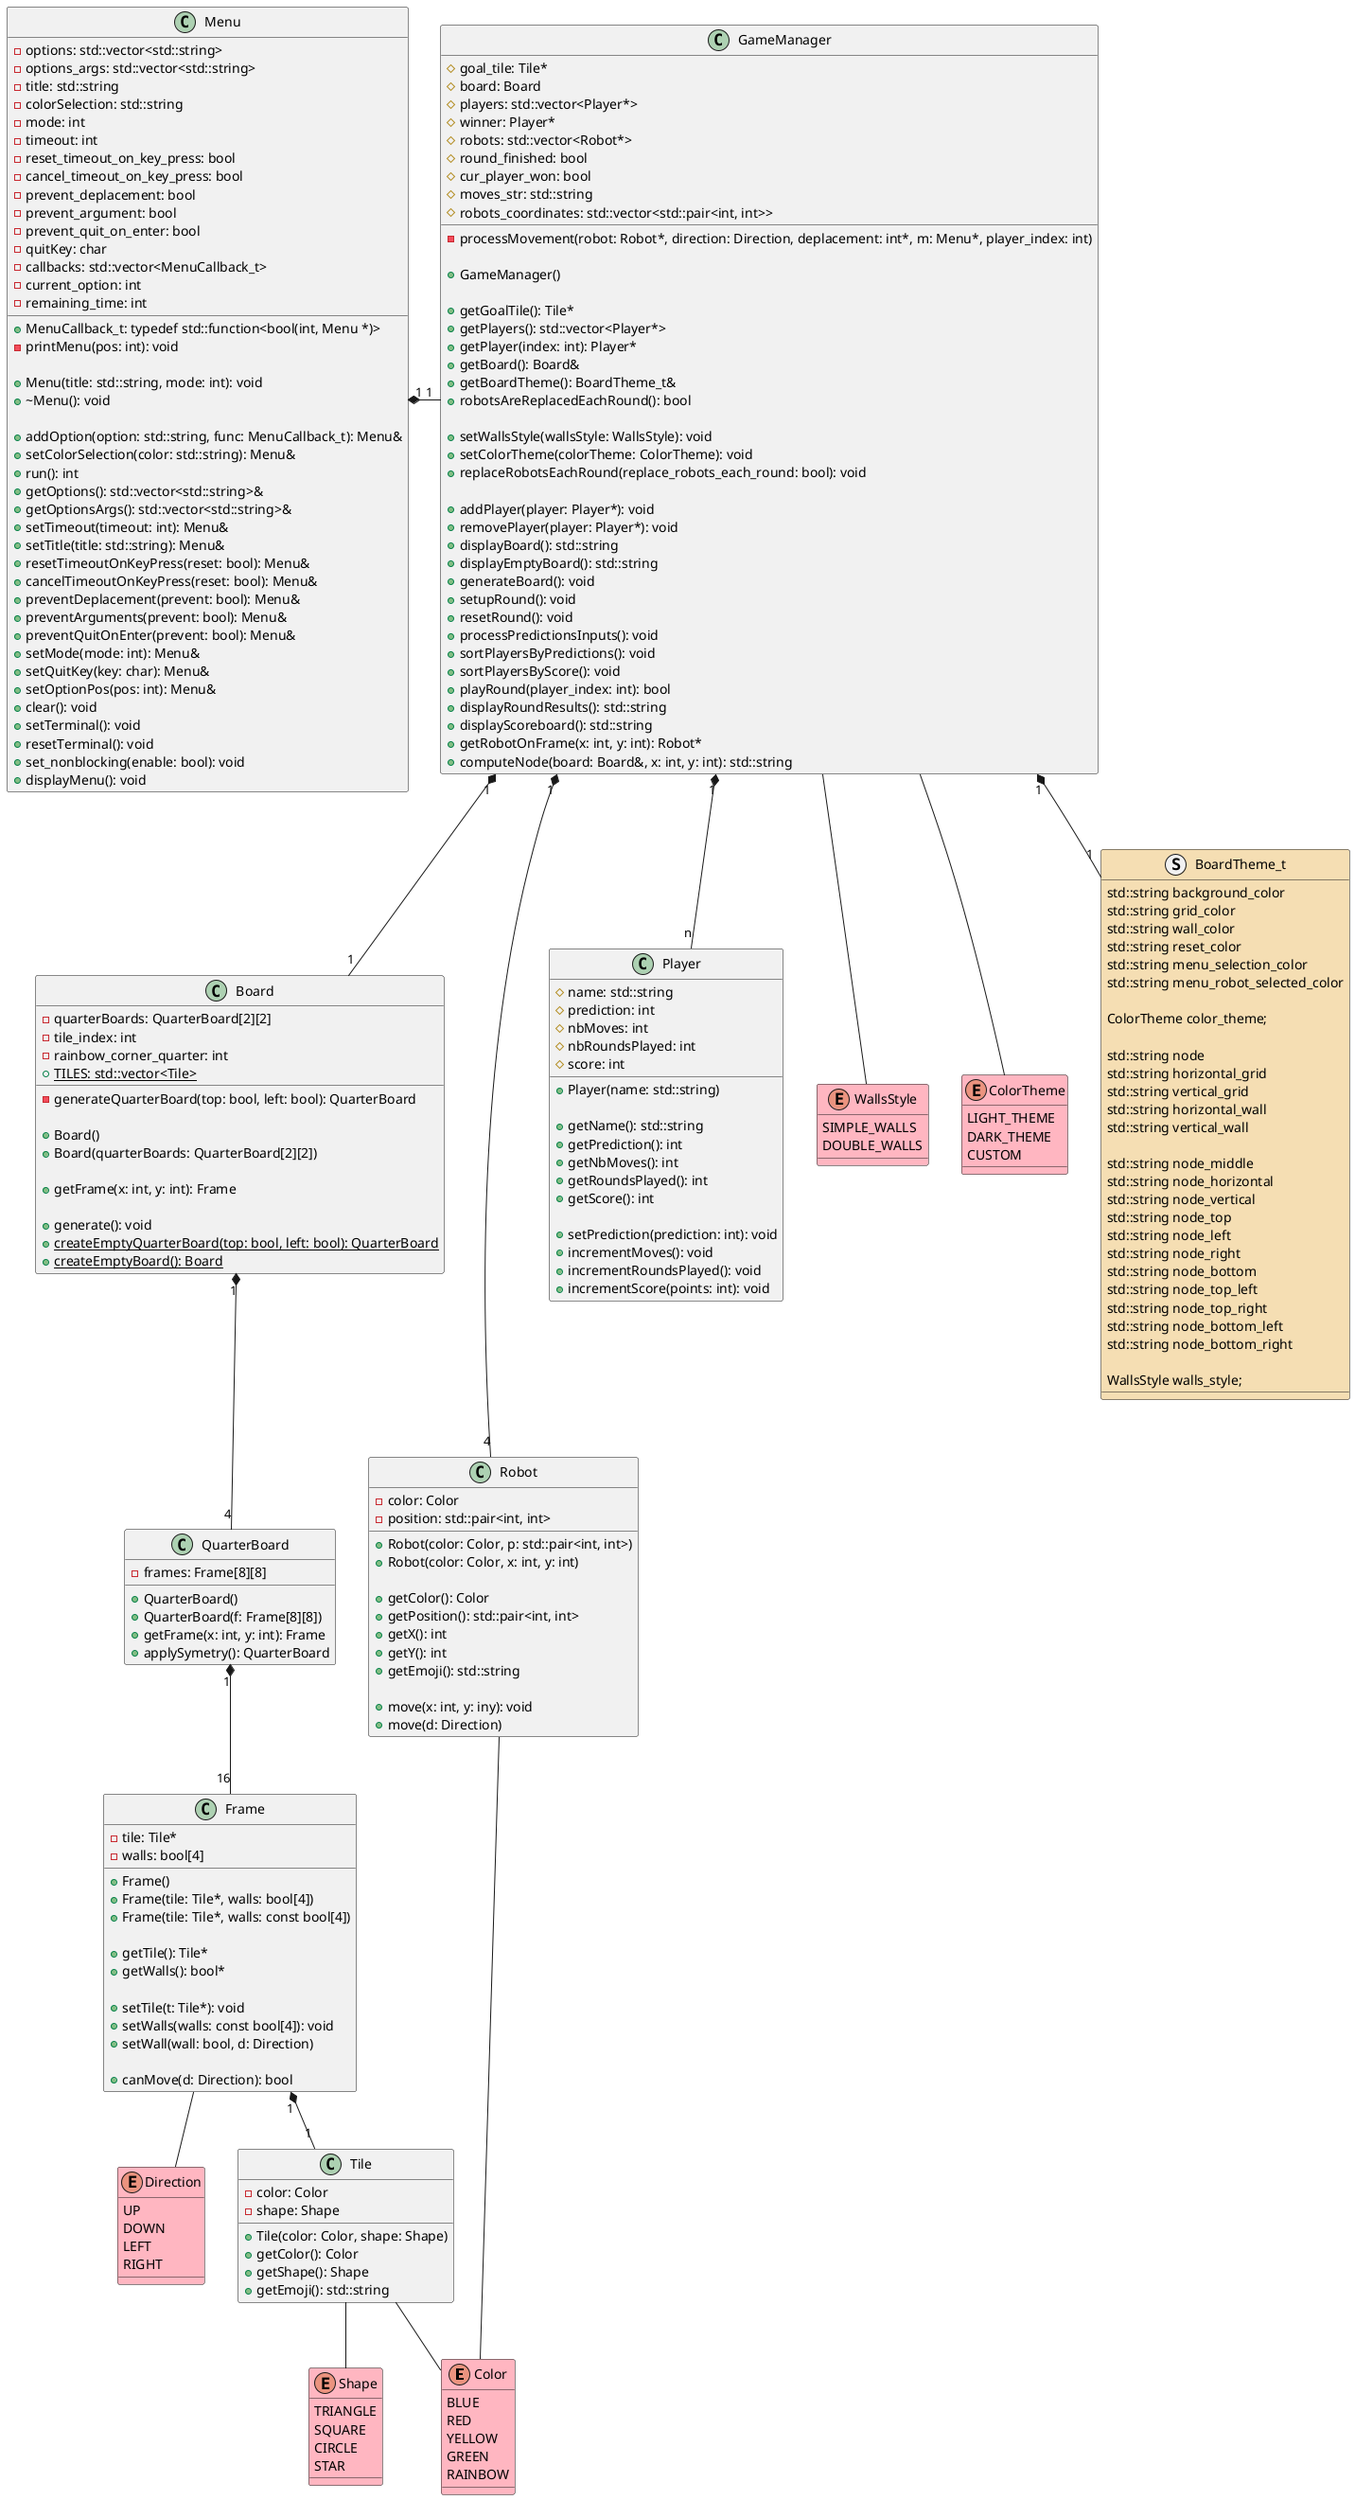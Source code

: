 @startuml class_diagram

skinparam enum {
    BackgroundColor #Tomato
}

enum Color #LightPink {
    BLUE
    RED
    YELLOW
    GREEN
    RAINBOW
}

enum Shape #LightPink {
    TRIANGLE
    SQUARE
    CIRCLE
    STAR
}

enum Direction #LightPink {
    UP
    DOWN
    LEFT
    RIGHT
}

class Tile {
    - color: Color
    - shape: Shape
    + Tile(color: Color, shape: Shape)
    + getColor(): Color
    + getShape(): Shape
    + getEmoji(): std::string
}

class Frame {
    - tile: Tile*
    - walls: bool[4]

    + Frame()
    + Frame(tile: Tile*, walls: bool[4])
    + Frame(tile: Tile*, walls: const bool[4])

    + getTile(): Tile*
    + getWalls(): bool*

    + setTile(t: Tile*): void
    + setWalls(walls: const bool[4]): void
    + setWall(wall: bool, d: Direction)

    + canMove(d: Direction): bool
}

class QuarterBoard {
    - frames: Frame[8][8]
    
    + QuarterBoard()
    + QuarterBoard(f: Frame[8][8])
    + getFrame(x: int, y: int): Frame
    + applySymetry(): QuarterBoard
}

class Board {
    - quarterBoards: QuarterBoard[2][2]
    - tile_index: int
    - rainbow_corner_quarter: int
    + {static} TILES: std::vector<Tile>

    - generateQuarterBoard(top: bool, left: bool): QuarterBoard

    + Board()
    + Board(quarterBoards: QuarterBoard[2][2])

    + getFrame(x: int, y: int): Frame

    + generate(): void
    + {static} createEmptyQuarterBoard(top: bool, left: bool): QuarterBoard
    + {static} createEmptyBoard(): Board
}

class Robot {
    - color: Color
    - position: std::pair<int, int>

    + Robot(color: Color, p: std::pair<int, int>)
    + Robot(color: Color, x: int, y: int)

    + getColor(): Color
    + getPosition(): std::pair<int, int>
    + getX(): int
    + getY(): int
    + getEmoji(): std::string

    + move(x: int, y: iny): void
    + move(d: Direction)
}

class Player {
    # name: std::string
    # prediction: int
    # nbMoves: int
    # nbRoundsPlayed: int
    # score: int

    + Player(name: std::string)

    + getName(): std::string
    + getPrediction(): int
    + getNbMoves(): int
    + getRoundsPlayed(): int
    + getScore(): int
    
    + setPrediction(prediction: int): void
    + incrementMoves(): void
    + incrementRoundsPlayed(): void
    + incrementScore(points: int): void
}

class GameManager {
    # goal_tile: Tile*
    # board: Board
    # players: std::vector<Player*>
    # winner: Player*
    # robots: std::vector<Robot*>
    # round_finished: bool
    # cur_player_won: bool
    # moves_str: std::string
    # robots_coordinates: std::vector<std::pair<int, int>>

    - processMovement(robot: Robot*, direction: Direction, deplacement: int*, m: Menu*, player_index: int)

    + GameManager()

    + getGoalTile(): Tile*
    + getPlayers(): std::vector<Player*>
    + getPlayer(index: int): Player*
    + getBoard(): Board&
    + getBoardTheme(): BoardTheme_t&
    + robotsAreReplacedEachRound(): bool

    + setWallsStyle(wallsStyle: WallsStyle): void
    + setColorTheme(colorTheme: ColorTheme): void
    + replaceRobotsEachRound(replace_robots_each_round: bool): void

    + addPlayer(player: Player*): void
    + removePlayer(player: Player*): void
    + displayBoard(): std::string
    + displayEmptyBoard(): std::string
    + generateBoard(): void
    + setupRound(): void
    + resetRound(): void
    + processPredictionsInputs(): void
    + sortPlayersByPredictions(): void
    + sortPlayersByScore(): void
    + playRound(player_index: int): bool
    + displayRoundResults(): std::string
    + displayScoreboard(): std::string
    + getRobotOnFrame(x: int, y: int): Robot*
    + computeNode(board: Board&, x: int, y: int): std::string
}

class Menu {
    + MenuCallback_t: typedef std::function<bool(int, Menu *)>
    - options: std::vector<std::string>
    - options_args: std::vector<std::string>
    - title: std::string
    - colorSelection: std::string
    - mode: int
    - timeout: int
    - reset_timeout_on_key_press: bool
    - cancel_timeout_on_key_press: bool
    - prevent_deplacement: bool
    - prevent_argument: bool
    - prevent_quit_on_enter: bool
    - quitKey: char
    - callbacks: std::vector<MenuCallback_t>
    - current_option: int
    - remaining_time: int

    - printMenu(pos: int): void

    + Menu(title: std::string, mode: int): void
    + ~Menu(): void

    + addOption(option: std::string, func: MenuCallback_t): Menu&
    + setColorSelection(color: std::string): Menu&
    + run(): int
    + getOptions(): std::vector<std::string>&
    + getOptionsArgs(): std::vector<std::string>&
    + setTimeout(timeout: int): Menu&
    + setTitle(title: std::string): Menu&
    + resetTimeoutOnKeyPress(reset: bool): Menu&
    + cancelTimeoutOnKeyPress(reset: bool): Menu&
    + preventDeplacement(prevent: bool): Menu&
    + preventArguments(prevent: bool): Menu&
    + preventQuitOnEnter(prevent: bool): Menu&
    + setMode(mode: int): Menu&
    + setQuitKey(key: char): Menu&
    + setOptionPos(pos: int): Menu&
    + clear(): void
    + setTerminal(): void
    + resetTerminal(): void
    + set_nonblocking(enable: bool): void
    + displayMenu(): void

}

enum WallsStyle #LightPink {
    SIMPLE_WALLS
    DOUBLE_WALLS
}

enum ColorTheme #LightPink {
    LIGHT_THEME
    DARK_THEME
    CUSTOM
}

struct BoardTheme_t #Wheat {
    std::string background_color
    std::string grid_color
    std::string wall_color
    std::string reset_color
    std::string menu_selection_color
    std::string menu_robot_selected_color

    ColorTheme color_theme;

    std::string node
    std::string horizontal_grid
    std::string vertical_grid
    std::string horizontal_wall
    std::string vertical_wall

    std::string node_middle
    std::string node_horizontal
    std::string node_vertical
    std::string node_top
    std::string node_left
    std::string node_right
    std::string node_bottom
    std::string node_top_left
    std::string node_top_right
    std::string node_bottom_left
    std::string node_bottom_right

    WallsStyle walls_style;
}

Frame "1" *-- "1" Tile
Frame "16" -up-* "1" QuarterBoard
Board "1" *-- "4" QuarterBoard
GameManager "1" *-- "n" Player
GameManager "1" *-- "4" Robot
GameManager "1" *-- "1" Board
GameManager -- WallsStyle
GameManager -- ColorTheme
GameManager "1" *-- "1" BoardTheme_t
Menu "1" *-right- "1" GameManager
Robot -- Color
Tile -- Color
Tile -- Shape
Frame -- Direction


@enduml